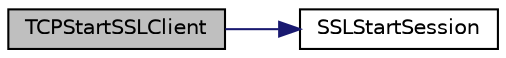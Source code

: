 digraph "TCPStartSSLClient"
{
  edge [fontname="Helvetica",fontsize="10",labelfontname="Helvetica",labelfontsize="10"];
  node [fontname="Helvetica",fontsize="10",shape=record];
  rankdir="LR";
  Node1 [label="TCPStartSSLClient",height=0.2,width=0.4,color="black", fillcolor="grey75", style="filled", fontcolor="black"];
  Node1 -> Node2 [color="midnightblue",fontsize="10",style="solid",fontname="Helvetica"];
  Node2 [label="SSLStartSession",height=0.2,width=0.4,color="black", fillcolor="white", style="filled",URL="$_s_s_l_8h.html#a6e3cd6655fc5dd8120ba7b51085c5ae0"];
}
